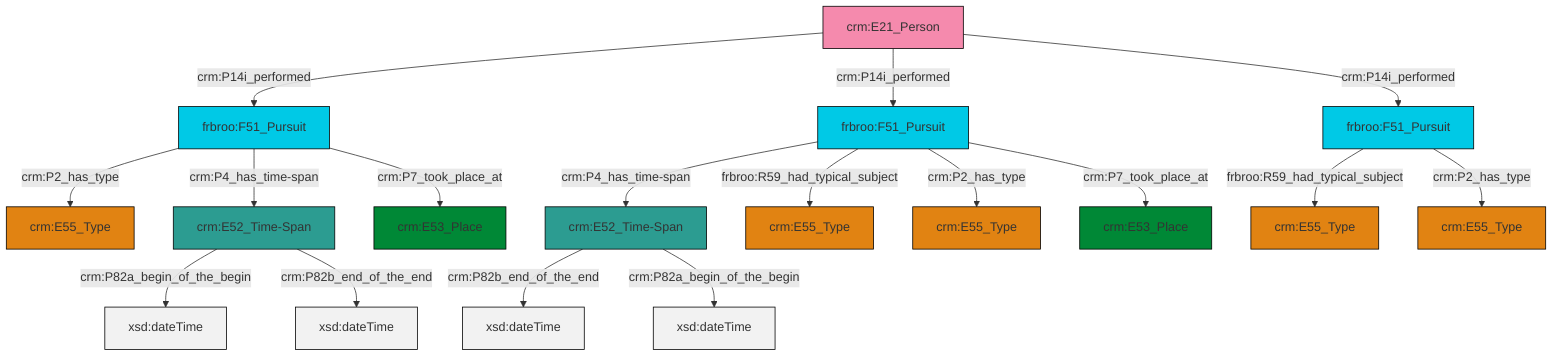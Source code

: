 graph TD
classDef Literal fill:#f2f2f2,stroke:#000000;
classDef CRM_Entity fill:#FFFFFF,stroke:#000000;
classDef Temporal_Entity fill:#00C9E6, stroke:#000000;
classDef Type fill:#E18312, stroke:#000000;
classDef Time-Span fill:#2C9C91, stroke:#000000;
classDef Appellation fill:#FFEB7F, stroke:#000000;
classDef Place fill:#008836, stroke:#000000;
classDef Persistent_Item fill:#B266B2, stroke:#000000;
classDef Conceptual_Object fill:#FFD700, stroke:#000000;
classDef Physical_Thing fill:#D2B48C, stroke:#000000;
classDef Actor fill:#f58aad, stroke:#000000;
classDef PC_Classes fill:#4ce600, stroke:#000000;
classDef Multi fill:#cccccc,stroke:#000000;

0["frbroo:F51_Pursuit"]:::Temporal_Entity -->|frbroo:R59_had_typical_subject| 1["crm:E55_Type"]:::Type
7["frbroo:F51_Pursuit"]:::Temporal_Entity -->|crm:P4_has_time-span| 8["crm:E52_Time-Span"]:::Time-Span
7["frbroo:F51_Pursuit"]:::Temporal_Entity -->|frbroo:R59_had_typical_subject| 9["crm:E55_Type"]:::Type
7["frbroo:F51_Pursuit"]:::Temporal_Entity -->|crm:P2_has_type| 2["crm:E55_Type"]:::Type
8["crm:E52_Time-Span"]:::Time-Span -->|crm:P82b_end_of_the_end| 14[xsd:dateTime]:::Literal
15["crm:E52_Time-Span"]:::Time-Span -->|crm:P82a_begin_of_the_begin| 17[xsd:dateTime]:::Literal
15["crm:E52_Time-Span"]:::Time-Span -->|crm:P82b_end_of_the_end| 18[xsd:dateTime]:::Literal
7["frbroo:F51_Pursuit"]:::Temporal_Entity -->|crm:P7_took_place_at| 12["crm:E53_Place"]:::Place
20["frbroo:F51_Pursuit"]:::Temporal_Entity -->|crm:P2_has_type| 5["crm:E55_Type"]:::Type
21["crm:E21_Person"]:::Actor -->|crm:P14i_performed| 20["frbroo:F51_Pursuit"]:::Temporal_Entity
0["frbroo:F51_Pursuit"]:::Temporal_Entity -->|crm:P2_has_type| 10["crm:E55_Type"]:::Type
21["crm:E21_Person"]:::Actor -->|crm:P14i_performed| 7["frbroo:F51_Pursuit"]:::Temporal_Entity
20["frbroo:F51_Pursuit"]:::Temporal_Entity -->|crm:P4_has_time-span| 15["crm:E52_Time-Span"]:::Time-Span
20["frbroo:F51_Pursuit"]:::Temporal_Entity -->|crm:P7_took_place_at| 26["crm:E53_Place"]:::Place
21["crm:E21_Person"]:::Actor -->|crm:P14i_performed| 0["frbroo:F51_Pursuit"]:::Temporal_Entity
8["crm:E52_Time-Span"]:::Time-Span -->|crm:P82a_begin_of_the_begin| 28[xsd:dateTime]:::Literal